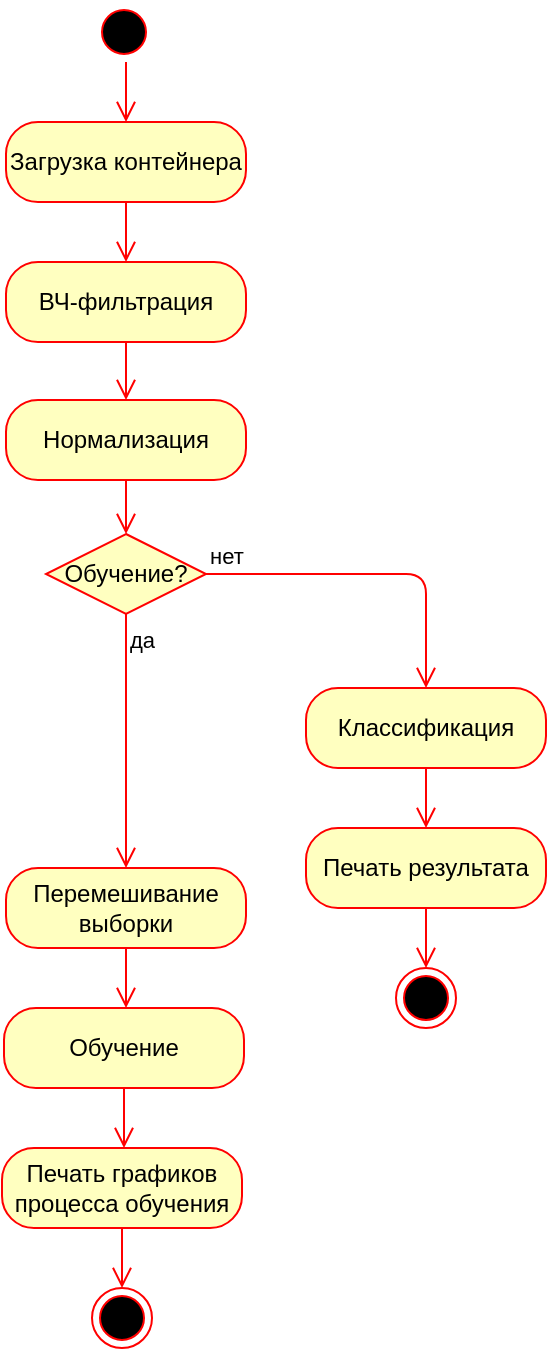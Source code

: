 <mxfile version="10.7.7" type="device"><diagram id="exS0MJVARKlpGn_ah_TT" name="Сторінка-1"><mxGraphModel dx="800" dy="485" grid="1" gridSize="10" guides="1" tooltips="1" connect="1" arrows="1" fold="1" page="1" pageScale="1" pageWidth="827" pageHeight="1169" math="0" shadow="0"><root><mxCell id="0"/><mxCell id="1" parent="0"/><mxCell id="r-KY3mL4XriwIS-UiQyq-1" value="" style="ellipse;html=1;shape=startState;fillColor=#000000;strokeColor=#ff0000;" vertex="1" parent="1"><mxGeometry x="64" y="347" width="30" height="30" as="geometry"/></mxCell><mxCell id="r-KY3mL4XriwIS-UiQyq-2" value="" style="edgeStyle=orthogonalEdgeStyle;html=1;verticalAlign=bottom;endArrow=open;endSize=8;strokeColor=#ff0000;" edge="1" parent="1"><mxGeometry relative="1" as="geometry"><mxPoint x="80" y="407" as="targetPoint"/><mxPoint x="80" y="377" as="sourcePoint"/></mxGeometry></mxCell><mxCell id="r-KY3mL4XriwIS-UiQyq-3" value="Загрузка контейнера" style="rounded=1;whiteSpace=wrap;html=1;arcSize=40;fontColor=#000000;fillColor=#ffffc0;strokeColor=#ff0000;" vertex="1" parent="1"><mxGeometry x="20" y="407" width="120" height="40" as="geometry"/></mxCell><mxCell id="r-KY3mL4XriwIS-UiQyq-4" value="" style="edgeStyle=orthogonalEdgeStyle;html=1;verticalAlign=bottom;endArrow=open;endSize=8;strokeColor=#ff0000;" edge="1" source="r-KY3mL4XriwIS-UiQyq-3" parent="1"><mxGeometry relative="1" as="geometry"><mxPoint x="80" y="477" as="targetPoint"/></mxGeometry></mxCell><mxCell id="r-KY3mL4XriwIS-UiQyq-16" value="Обучение?" style="rhombus;whiteSpace=wrap;html=1;fillColor=#ffffc0;strokeColor=#ff0000;" vertex="1" parent="1"><mxGeometry x="40" y="613" width="80" height="40" as="geometry"/></mxCell><mxCell id="r-KY3mL4XriwIS-UiQyq-17" value="нет" style="edgeStyle=orthogonalEdgeStyle;html=1;align=left;verticalAlign=bottom;endArrow=open;endSize=8;strokeColor=#ff0000;entryX=0.5;entryY=0;entryDx=0;entryDy=0;" edge="1" source="r-KY3mL4XriwIS-UiQyq-16" parent="1" target="r-KY3mL4XriwIS-UiQyq-20"><mxGeometry x="-1" relative="1" as="geometry"><mxPoint x="200" y="690" as="targetPoint"/><Array as="points"><mxPoint x="230" y="633"/></Array></mxGeometry></mxCell><mxCell id="r-KY3mL4XriwIS-UiQyq-18" value="да" style="edgeStyle=orthogonalEdgeStyle;html=1;align=left;verticalAlign=top;endArrow=open;endSize=8;strokeColor=#ff0000;" edge="1" source="r-KY3mL4XriwIS-UiQyq-16" parent="1"><mxGeometry x="-1" relative="1" as="geometry"><mxPoint x="80" y="780" as="targetPoint"/><Array as="points"><mxPoint x="80" y="770"/></Array></mxGeometry></mxCell><mxCell id="r-KY3mL4XriwIS-UiQyq-22" value="" style="ellipse;html=1;shape=endState;fillColor=#000000;strokeColor=#ff0000;" vertex="1" parent="1"><mxGeometry x="215" y="830" width="30" height="30" as="geometry"/></mxCell><mxCell id="r-KY3mL4XriwIS-UiQyq-44" value="" style="ellipse;html=1;shape=endState;fillColor=#000000;strokeColor=#ff0000;" vertex="1" parent="1"><mxGeometry x="63" y="990" width="30" height="30" as="geometry"/></mxCell><mxCell id="r-KY3mL4XriwIS-UiQyq-7" value="ВЧ-фильтрация" style="rounded=1;whiteSpace=wrap;html=1;arcSize=40;fontColor=#000000;fillColor=#ffffc0;strokeColor=#ff0000;" vertex="1" parent="1"><mxGeometry x="20" y="477" width="120" height="40" as="geometry"/></mxCell><mxCell id="r-KY3mL4XriwIS-UiQyq-8" value="" style="edgeStyle=orthogonalEdgeStyle;html=1;verticalAlign=bottom;endArrow=open;endSize=8;strokeColor=#ff0000;" edge="1" parent="1" source="r-KY3mL4XriwIS-UiQyq-7"><mxGeometry relative="1" as="geometry"><mxPoint x="80" y="546" as="targetPoint"/></mxGeometry></mxCell><mxCell id="r-KY3mL4XriwIS-UiQyq-9" value="Нормализация" style="rounded=1;whiteSpace=wrap;html=1;arcSize=40;fontColor=#000000;fillColor=#ffffc0;strokeColor=#ff0000;" vertex="1" parent="1"><mxGeometry x="20" y="546" width="120" height="40" as="geometry"/></mxCell><mxCell id="r-KY3mL4XriwIS-UiQyq-10" value="" style="edgeStyle=orthogonalEdgeStyle;html=1;verticalAlign=bottom;endArrow=open;endSize=8;strokeColor=#ff0000;" edge="1" parent="1" source="r-KY3mL4XriwIS-UiQyq-9"><mxGeometry relative="1" as="geometry"><mxPoint x="80" y="613" as="targetPoint"/></mxGeometry></mxCell><mxCell id="r-KY3mL4XriwIS-UiQyq-20" value="Классификация" style="rounded=1;whiteSpace=wrap;html=1;arcSize=40;fontColor=#000000;fillColor=#ffffc0;strokeColor=#ff0000;" vertex="1" parent="1"><mxGeometry x="170" y="690" width="120" height="40" as="geometry"/></mxCell><mxCell id="r-KY3mL4XriwIS-UiQyq-21" value="" style="edgeStyle=orthogonalEdgeStyle;html=1;verticalAlign=bottom;endArrow=open;endSize=8;strokeColor=#ff0000;" edge="1" parent="1" source="r-KY3mL4XriwIS-UiQyq-20"><mxGeometry relative="1" as="geometry"><mxPoint x="230" y="760" as="targetPoint"/></mxGeometry></mxCell><mxCell id="r-KY3mL4XriwIS-UiQyq-38" value="Печать результата" style="rounded=1;whiteSpace=wrap;html=1;arcSize=40;fontColor=#000000;fillColor=#ffffc0;strokeColor=#ff0000;" vertex="1" parent="1"><mxGeometry x="170" y="760" width="120" height="40" as="geometry"/></mxCell><mxCell id="r-KY3mL4XriwIS-UiQyq-39" value="" style="edgeStyle=orthogonalEdgeStyle;html=1;verticalAlign=bottom;endArrow=open;endSize=8;strokeColor=#ff0000;" edge="1" parent="1" source="r-KY3mL4XriwIS-UiQyq-38"><mxGeometry relative="1" as="geometry"><mxPoint x="230" y="830" as="targetPoint"/></mxGeometry></mxCell><mxCell id="r-KY3mL4XriwIS-UiQyq-25" value="Перемешивание выборки" style="rounded=1;whiteSpace=wrap;html=1;arcSize=40;fontColor=#000000;fillColor=#ffffc0;strokeColor=#ff0000;" vertex="1" parent="1"><mxGeometry x="20" y="780" width="120" height="40" as="geometry"/></mxCell><mxCell id="r-KY3mL4XriwIS-UiQyq-26" value="" style="edgeStyle=orthogonalEdgeStyle;html=1;verticalAlign=bottom;endArrow=open;endSize=8;strokeColor=#ff0000;" edge="1" parent="1" source="r-KY3mL4XriwIS-UiQyq-25"><mxGeometry relative="1" as="geometry"><mxPoint x="80" y="850" as="targetPoint"/></mxGeometry></mxCell><mxCell id="r-KY3mL4XriwIS-UiQyq-31" value="Обучение" style="rounded=1;whiteSpace=wrap;html=1;arcSize=40;fontColor=#000000;fillColor=#ffffc0;strokeColor=#ff0000;" vertex="1" parent="1"><mxGeometry x="19" y="850" width="120" height="40" as="geometry"/></mxCell><mxCell id="r-KY3mL4XriwIS-UiQyq-32" value="" style="edgeStyle=orthogonalEdgeStyle;html=1;verticalAlign=bottom;endArrow=open;endSize=8;strokeColor=#ff0000;" edge="1" parent="1" source="r-KY3mL4XriwIS-UiQyq-31"><mxGeometry relative="1" as="geometry"><mxPoint x="79" y="920" as="targetPoint"/></mxGeometry></mxCell><mxCell id="r-KY3mL4XriwIS-UiQyq-42" value="Печать графиков процесса обучения" style="rounded=1;whiteSpace=wrap;html=1;arcSize=40;fontColor=#000000;fillColor=#ffffc0;strokeColor=#ff0000;" vertex="1" parent="1"><mxGeometry x="18" y="920" width="120" height="40" as="geometry"/></mxCell><mxCell id="r-KY3mL4XriwIS-UiQyq-43" value="" style="edgeStyle=orthogonalEdgeStyle;html=1;verticalAlign=bottom;endArrow=open;endSize=8;strokeColor=#ff0000;" edge="1" parent="1" source="r-KY3mL4XriwIS-UiQyq-42"><mxGeometry relative="1" as="geometry"><mxPoint x="78" y="990" as="targetPoint"/></mxGeometry></mxCell></root></mxGraphModel></diagram></mxfile>
